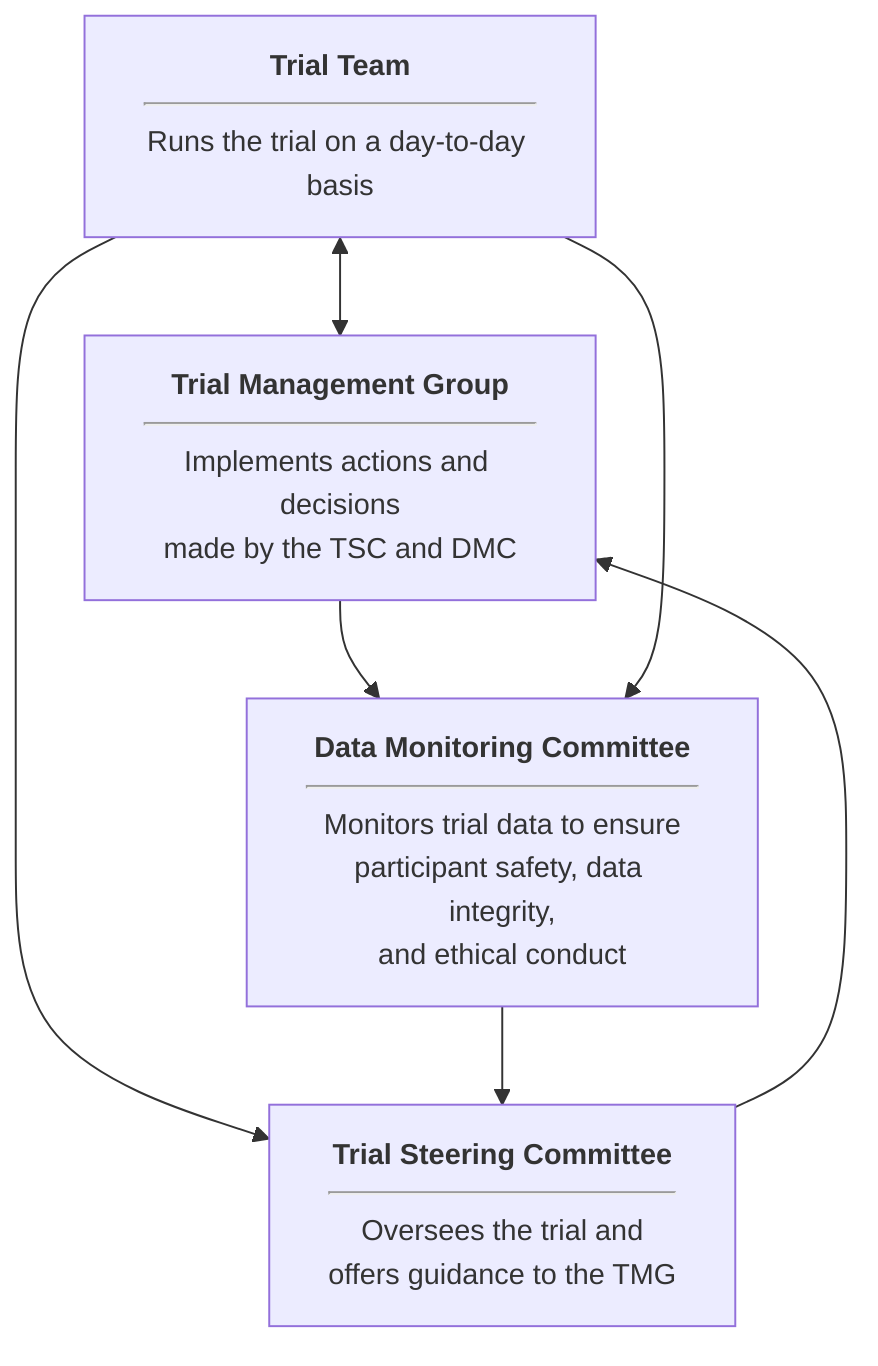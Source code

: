flowchart
    %%{init:{'flowchart':{'nodeSpacing': 50,'rankSpacing': 50,'curve': 'basis'}, 'themeVariables':{'darkMode': true, 'fontSize': '11pt'}}}%%
    direction TB
    TT[<b>Trial Team</b><hr>Runs the trial on a day-to-day basis]
    TMG[<b>Trial Management Group</b><hr>Implements actions and decisions<br>made by the TSC and DMC]
    TSC[<b>Trial Steering Committee</b><hr>Oversees the trial and<br>offers guidance to the TMG]
    DMC[<b>Data Monitoring Committee</b><hr>Monitors trial data to ensure<br>participant safety, data integrity,<br>and ethical conduct]
    TT <--> TMG
    TMG --> DMC
    TT --> DMC
    TT --> TSC
    TSC --> TMG
    DMC --> TSC